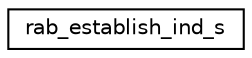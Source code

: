digraph "Graphical Class Hierarchy"
{
 // LATEX_PDF_SIZE
  edge [fontname="Helvetica",fontsize="10",labelfontname="Helvetica",labelfontsize="10"];
  node [fontname="Helvetica",fontsize="10",shape=record];
  rankdir="LR";
  Node0 [label="rab_establish_ind_s",height=0.2,width=0.4,color="black", fillcolor="white", style="filled",URL="$structrab__establish__ind__s.html",tooltip=" "];
}
